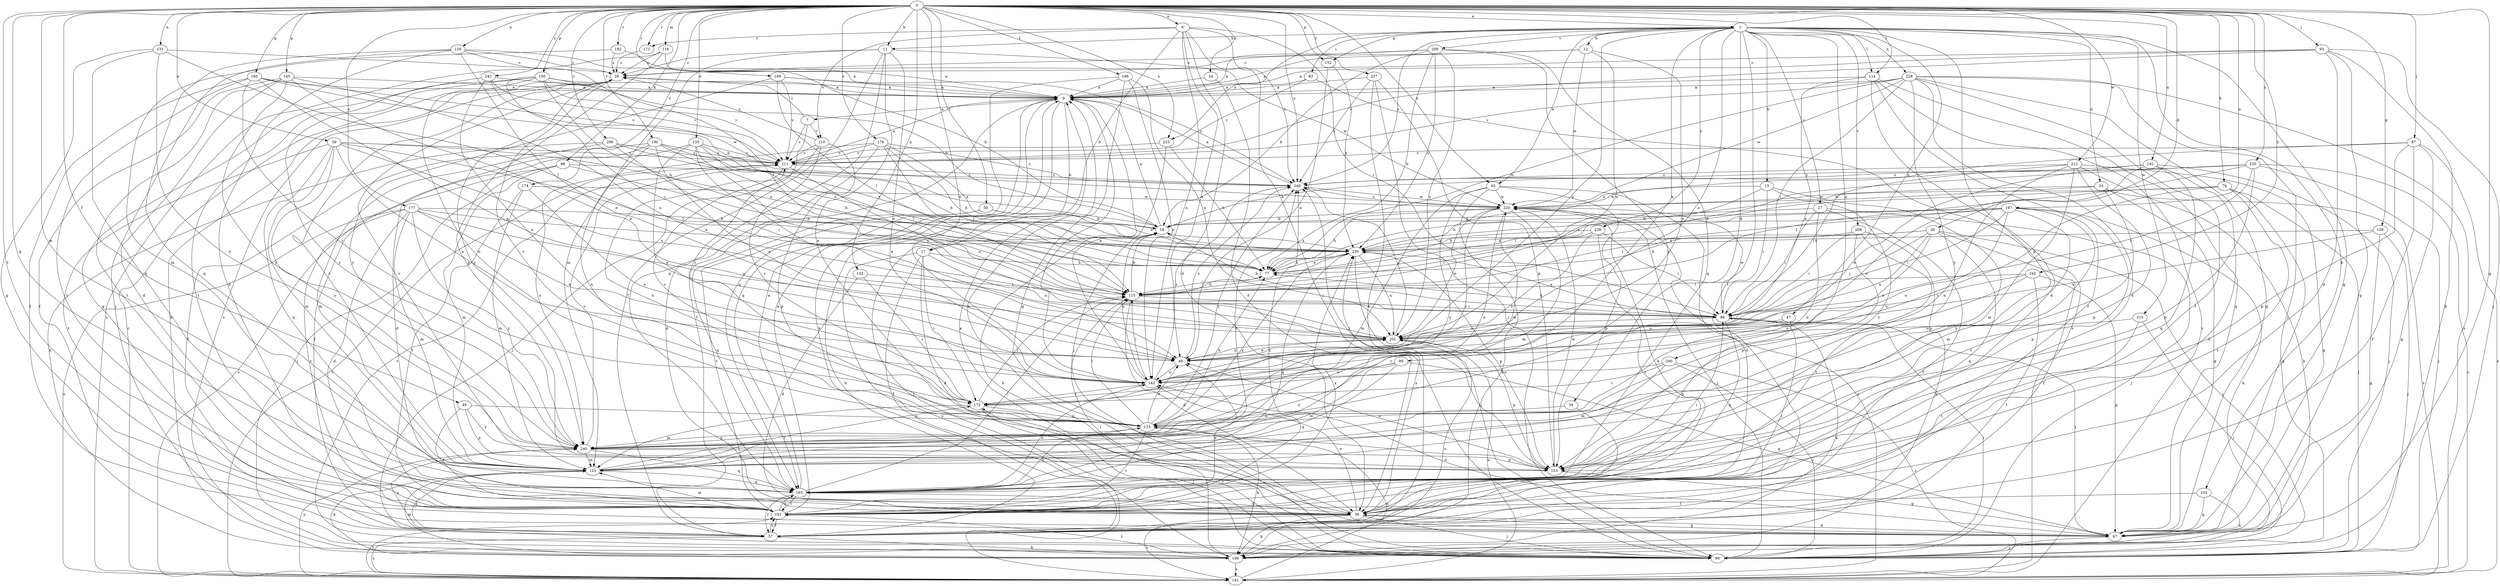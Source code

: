 strict digraph  {
0;
1;
6;
7;
8;
11;
12;
15;
17;
18;
24;
27;
28;
30;
33;
34;
38;
39;
45;
47;
48;
49;
50;
57;
67;
76;
77;
83;
86;
87;
93;
96;
98;
99;
102;
106;
114;
115;
116;
123;
128;
131;
132;
133;
135;
143;
145;
150;
152;
153;
158;
160;
163;
169;
171;
172;
174;
176;
177;
181;
182;
186;
190;
191;
192;
197;
200;
201;
206;
208;
209;
210;
211;
212;
215;
220;
223;
228;
230;
235;
237;
238;
240;
242;
245;
249;
0 -> 1  [label=a];
0 -> 6  [label=a];
0 -> 11  [label=b];
0 -> 24  [label=c];
0 -> 30  [label=d];
0 -> 39  [label=e];
0 -> 45  [label=e];
0 -> 49  [label=f];
0 -> 50  [label=f];
0 -> 67  [label=g];
0 -> 76  [label=h];
0 -> 87  [label=j];
0 -> 93  [label=j];
0 -> 98  [label=k];
0 -> 114  [label=l];
0 -> 116  [label=m];
0 -> 123  [label=m];
0 -> 128  [label=n];
0 -> 131  [label=n];
0 -> 132  [label=n];
0 -> 135  [label=o];
0 -> 143  [label=o];
0 -> 145  [label=p];
0 -> 150  [label=p];
0 -> 152  [label=p];
0 -> 158  [label=q];
0 -> 160  [label=q];
0 -> 163  [label=q];
0 -> 169  [label=r];
0 -> 171  [label=r];
0 -> 174  [label=s];
0 -> 176  [label=s];
0 -> 177  [label=s];
0 -> 182  [label=t];
0 -> 186  [label=t];
0 -> 190  [label=t];
0 -> 191  [label=t];
0 -> 192  [label=u];
0 -> 197  [label=u];
0 -> 206  [label=v];
0 -> 212  [label=w];
0 -> 223  [label=x];
0 -> 235  [label=y];
0 -> 237  [label=y];
0 -> 242  [label=z];
0 -> 245  [label=z];
0 -> 249  [label=z];
1 -> 11  [label=b];
1 -> 12  [label=b];
1 -> 15  [label=b];
1 -> 27  [label=c];
1 -> 33  [label=d];
1 -> 34  [label=d];
1 -> 45  [label=e];
1 -> 47  [label=e];
1 -> 48  [label=e];
1 -> 57  [label=f];
1 -> 67  [label=g];
1 -> 83  [label=i];
1 -> 99  [label=k];
1 -> 102  [label=k];
1 -> 114  [label=l];
1 -> 143  [label=o];
1 -> 152  [label=p];
1 -> 153  [label=p];
1 -> 200  [label=u];
1 -> 208  [label=v];
1 -> 209  [label=v];
1 -> 215  [label=w];
1 -> 223  [label=x];
1 -> 228  [label=x];
1 -> 238  [label=y];
1 -> 249  [label=z];
6 -> 17  [label=b];
6 -> 38  [label=d];
6 -> 48  [label=e];
6 -> 86  [label=i];
6 -> 96  [label=j];
6 -> 143  [label=o];
6 -> 171  [label=r];
6 -> 210  [label=v];
6 -> 249  [label=z];
7 -> 28  [label=c];
7 -> 172  [label=r];
7 -> 210  [label=v];
7 -> 211  [label=v];
8 -> 7  [label=a];
8 -> 17  [label=b];
8 -> 57  [label=f];
8 -> 106  [label=k];
8 -> 143  [label=o];
8 -> 163  [label=q];
11 -> 28  [label=c];
11 -> 57  [label=f];
11 -> 123  [label=m];
11 -> 133  [label=n];
11 -> 143  [label=o];
11 -> 163  [label=q];
11 -> 220  [label=w];
12 -> 8  [label=a];
12 -> 28  [label=c];
12 -> 143  [label=o];
12 -> 201  [label=u];
12 -> 220  [label=w];
15 -> 86  [label=i];
15 -> 115  [label=l];
15 -> 153  [label=p];
15 -> 220  [label=w];
15 -> 240  [label=y];
17 -> 38  [label=d];
17 -> 57  [label=f];
17 -> 77  [label=h];
17 -> 172  [label=r];
17 -> 181  [label=s];
17 -> 201  [label=u];
18 -> 8  [label=a];
18 -> 96  [label=j];
18 -> 143  [label=o];
18 -> 230  [label=x];
24 -> 8  [label=a];
24 -> 38  [label=d];
27 -> 18  [label=b];
27 -> 57  [label=f];
27 -> 86  [label=i];
27 -> 96  [label=j];
27 -> 133  [label=n];
28 -> 8  [label=a];
28 -> 106  [label=k];
28 -> 240  [label=y];
30 -> 48  [label=e];
30 -> 57  [label=f];
30 -> 77  [label=h];
30 -> 86  [label=i];
30 -> 96  [label=j];
30 -> 163  [label=q];
30 -> 201  [label=u];
30 -> 230  [label=x];
33 -> 67  [label=g];
33 -> 77  [label=h];
33 -> 181  [label=s];
33 -> 191  [label=t];
33 -> 220  [label=w];
34 -> 133  [label=n];
34 -> 191  [label=t];
38 -> 8  [label=a];
38 -> 67  [label=g];
38 -> 86  [label=i];
38 -> 96  [label=j];
38 -> 106  [label=k];
38 -> 143  [label=o];
38 -> 181  [label=s];
38 -> 230  [label=x];
39 -> 48  [label=e];
39 -> 115  [label=l];
39 -> 123  [label=m];
39 -> 163  [label=q];
39 -> 191  [label=t];
39 -> 201  [label=u];
39 -> 211  [label=v];
39 -> 230  [label=x];
39 -> 240  [label=y];
45 -> 38  [label=d];
45 -> 106  [label=k];
45 -> 123  [label=m];
45 -> 153  [label=p];
45 -> 220  [label=w];
45 -> 240  [label=y];
47 -> 153  [label=p];
47 -> 172  [label=r];
47 -> 201  [label=u];
48 -> 143  [label=o];
48 -> 201  [label=u];
48 -> 249  [label=z];
49 -> 133  [label=n];
49 -> 153  [label=p];
49 -> 191  [label=t];
49 -> 240  [label=y];
50 -> 18  [label=b];
50 -> 163  [label=q];
50 -> 191  [label=t];
50 -> 230  [label=x];
57 -> 18  [label=b];
57 -> 106  [label=k];
57 -> 181  [label=s];
57 -> 191  [label=t];
57 -> 240  [label=y];
67 -> 18  [label=b];
67 -> 38  [label=d];
67 -> 86  [label=i];
67 -> 96  [label=j];
67 -> 143  [label=o];
76 -> 67  [label=g];
76 -> 96  [label=j];
76 -> 115  [label=l];
76 -> 172  [label=r];
76 -> 191  [label=t];
76 -> 220  [label=w];
77 -> 115  [label=l];
77 -> 230  [label=x];
83 -> 8  [label=a];
83 -> 181  [label=s];
83 -> 211  [label=v];
86 -> 18  [label=b];
86 -> 77  [label=h];
86 -> 106  [label=k];
86 -> 163  [label=q];
86 -> 201  [label=u];
86 -> 220  [label=w];
86 -> 230  [label=x];
87 -> 57  [label=f];
87 -> 67  [label=g];
87 -> 153  [label=p];
87 -> 181  [label=s];
87 -> 211  [label=v];
87 -> 230  [label=x];
93 -> 8  [label=a];
93 -> 28  [label=c];
93 -> 38  [label=d];
93 -> 67  [label=g];
93 -> 96  [label=j];
93 -> 106  [label=k];
93 -> 211  [label=v];
96 -> 8  [label=a];
96 -> 86  [label=i];
96 -> 172  [label=r];
96 -> 211  [label=v];
98 -> 77  [label=h];
98 -> 96  [label=j];
98 -> 123  [label=m];
98 -> 181  [label=s];
98 -> 249  [label=z];
99 -> 67  [label=g];
99 -> 123  [label=m];
99 -> 143  [label=o];
99 -> 163  [label=q];
99 -> 240  [label=y];
102 -> 67  [label=g];
102 -> 106  [label=k];
102 -> 191  [label=t];
106 -> 28  [label=c];
106 -> 115  [label=l];
106 -> 123  [label=m];
106 -> 181  [label=s];
106 -> 191  [label=t];
106 -> 201  [label=u];
114 -> 8  [label=a];
114 -> 38  [label=d];
114 -> 48  [label=e];
114 -> 57  [label=f];
114 -> 67  [label=g];
114 -> 181  [label=s];
115 -> 18  [label=b];
115 -> 38  [label=d];
115 -> 77  [label=h];
115 -> 86  [label=i];
116 -> 18  [label=b];
116 -> 28  [label=c];
116 -> 153  [label=p];
116 -> 181  [label=s];
123 -> 28  [label=c];
123 -> 57  [label=f];
123 -> 106  [label=k];
123 -> 163  [label=q];
123 -> 172  [label=r];
123 -> 249  [label=z];
128 -> 8  [label=a];
128 -> 28  [label=c];
128 -> 38  [label=d];
128 -> 48  [label=e];
128 -> 96  [label=j];
128 -> 115  [label=l];
128 -> 163  [label=q];
131 -> 28  [label=c];
131 -> 67  [label=g];
131 -> 115  [label=l];
131 -> 163  [label=q];
131 -> 240  [label=y];
132 -> 38  [label=d];
132 -> 115  [label=l];
132 -> 172  [label=r];
133 -> 28  [label=c];
133 -> 48  [label=e];
133 -> 77  [label=h];
133 -> 106  [label=k];
133 -> 115  [label=l];
133 -> 191  [label=t];
133 -> 220  [label=w];
133 -> 240  [label=y];
133 -> 249  [label=z];
135 -> 48  [label=e];
135 -> 57  [label=f];
135 -> 77  [label=h];
135 -> 115  [label=l];
135 -> 143  [label=o];
135 -> 201  [label=u];
135 -> 211  [label=v];
143 -> 8  [label=a];
143 -> 115  [label=l];
143 -> 172  [label=r];
143 -> 249  [label=z];
145 -> 8  [label=a];
145 -> 38  [label=d];
145 -> 48  [label=e];
145 -> 57  [label=f];
145 -> 191  [label=t];
145 -> 201  [label=u];
145 -> 240  [label=y];
150 -> 8  [label=a];
150 -> 18  [label=b];
150 -> 67  [label=g];
150 -> 77  [label=h];
150 -> 86  [label=i];
150 -> 133  [label=n];
150 -> 211  [label=v];
150 -> 240  [label=y];
152 -> 48  [label=e];
152 -> 230  [label=x];
153 -> 28  [label=c];
153 -> 48  [label=e];
153 -> 67  [label=g];
153 -> 220  [label=w];
153 -> 249  [label=z];
158 -> 67  [label=g];
158 -> 96  [label=j];
158 -> 201  [label=u];
158 -> 230  [label=x];
160 -> 8  [label=a];
160 -> 18  [label=b];
160 -> 48  [label=e];
160 -> 57  [label=f];
160 -> 172  [label=r];
160 -> 191  [label=t];
160 -> 211  [label=v];
163 -> 8  [label=a];
163 -> 38  [label=d];
163 -> 57  [label=f];
163 -> 86  [label=i];
163 -> 115  [label=l];
163 -> 133  [label=n];
163 -> 143  [label=o];
163 -> 191  [label=t];
169 -> 8  [label=a];
169 -> 115  [label=l];
169 -> 211  [label=v];
169 -> 240  [label=y];
169 -> 249  [label=z];
171 -> 28  [label=c];
172 -> 96  [label=j];
172 -> 115  [label=l];
172 -> 123  [label=m];
172 -> 133  [label=n];
172 -> 211  [label=v];
174 -> 123  [label=m];
174 -> 143  [label=o];
174 -> 191  [label=t];
174 -> 220  [label=w];
176 -> 38  [label=d];
176 -> 77  [label=h];
176 -> 115  [label=l];
176 -> 211  [label=v];
176 -> 230  [label=x];
176 -> 240  [label=y];
176 -> 249  [label=z];
177 -> 18  [label=b];
177 -> 38  [label=d];
177 -> 48  [label=e];
177 -> 123  [label=m];
177 -> 181  [label=s];
177 -> 191  [label=t];
177 -> 201  [label=u];
177 -> 230  [label=x];
177 -> 240  [label=y];
181 -> 28  [label=c];
181 -> 133  [label=n];
181 -> 191  [label=t];
181 -> 201  [label=u];
181 -> 211  [label=v];
181 -> 240  [label=y];
182 -> 8  [label=a];
182 -> 28  [label=c];
182 -> 123  [label=m];
186 -> 8  [label=a];
186 -> 67  [label=g];
186 -> 143  [label=o];
186 -> 163  [label=q];
186 -> 201  [label=u];
190 -> 38  [label=d];
190 -> 48  [label=e];
190 -> 57  [label=f];
190 -> 77  [label=h];
190 -> 133  [label=n];
190 -> 211  [label=v];
190 -> 230  [label=x];
191 -> 8  [label=a];
191 -> 48  [label=e];
191 -> 57  [label=f];
191 -> 123  [label=m];
191 -> 163  [label=q];
191 -> 230  [label=x];
191 -> 249  [label=z];
192 -> 38  [label=d];
192 -> 48  [label=e];
192 -> 96  [label=j];
192 -> 143  [label=o];
192 -> 163  [label=q];
192 -> 249  [label=z];
197 -> 18  [label=b];
197 -> 77  [label=h];
197 -> 86  [label=i];
197 -> 106  [label=k];
197 -> 115  [label=l];
197 -> 123  [label=m];
197 -> 143  [label=o];
197 -> 153  [label=p];
197 -> 230  [label=x];
197 -> 240  [label=y];
200 -> 96  [label=j];
200 -> 123  [label=m];
200 -> 143  [label=o];
200 -> 172  [label=r];
200 -> 181  [label=s];
201 -> 48  [label=e];
201 -> 153  [label=p];
201 -> 249  [label=z];
206 -> 86  [label=i];
206 -> 106  [label=k];
206 -> 123  [label=m];
206 -> 211  [label=v];
206 -> 230  [label=x];
208 -> 86  [label=i];
208 -> 106  [label=k];
208 -> 153  [label=p];
208 -> 191  [label=t];
208 -> 230  [label=x];
209 -> 8  [label=a];
209 -> 18  [label=b];
209 -> 28  [label=c];
209 -> 77  [label=h];
209 -> 163  [label=q];
209 -> 201  [label=u];
209 -> 230  [label=x];
209 -> 240  [label=y];
210 -> 28  [label=c];
210 -> 96  [label=j];
210 -> 153  [label=p];
210 -> 172  [label=r];
210 -> 211  [label=v];
211 -> 8  [label=a];
211 -> 133  [label=n];
211 -> 201  [label=u];
211 -> 249  [label=z];
212 -> 67  [label=g];
212 -> 86  [label=i];
212 -> 106  [label=k];
212 -> 123  [label=m];
212 -> 133  [label=n];
212 -> 153  [label=p];
212 -> 249  [label=z];
215 -> 96  [label=j];
215 -> 191  [label=t];
215 -> 201  [label=u];
220 -> 18  [label=b];
220 -> 38  [label=d];
220 -> 77  [label=h];
220 -> 96  [label=j];
220 -> 123  [label=m];
220 -> 133  [label=n];
220 -> 172  [label=r];
220 -> 181  [label=s];
220 -> 201  [label=u];
220 -> 249  [label=z];
223 -> 77  [label=h];
223 -> 96  [label=j];
223 -> 211  [label=v];
228 -> 8  [label=a];
228 -> 38  [label=d];
228 -> 57  [label=f];
228 -> 67  [label=g];
228 -> 77  [label=h];
228 -> 86  [label=i];
228 -> 96  [label=j];
228 -> 181  [label=s];
228 -> 211  [label=v];
228 -> 220  [label=w];
228 -> 240  [label=y];
230 -> 77  [label=h];
230 -> 96  [label=j];
230 -> 153  [label=p];
230 -> 163  [label=q];
230 -> 201  [label=u];
230 -> 240  [label=y];
235 -> 18  [label=b];
235 -> 77  [label=h];
235 -> 86  [label=i];
235 -> 96  [label=j];
235 -> 115  [label=l];
235 -> 153  [label=p];
235 -> 181  [label=s];
235 -> 249  [label=z];
237 -> 8  [label=a];
237 -> 57  [label=f];
237 -> 96  [label=j];
237 -> 153  [label=p];
237 -> 249  [label=z];
238 -> 86  [label=i];
238 -> 115  [label=l];
238 -> 143  [label=o];
238 -> 191  [label=t];
238 -> 230  [label=x];
240 -> 123  [label=m];
240 -> 153  [label=p];
240 -> 163  [label=q];
240 -> 211  [label=v];
242 -> 8  [label=a];
242 -> 143  [label=o];
242 -> 191  [label=t];
242 -> 211  [label=v];
242 -> 220  [label=w];
245 -> 57  [label=f];
245 -> 67  [label=g];
245 -> 115  [label=l];
245 -> 143  [label=o];
245 -> 201  [label=u];
249 -> 8  [label=a];
249 -> 220  [label=w];
}
